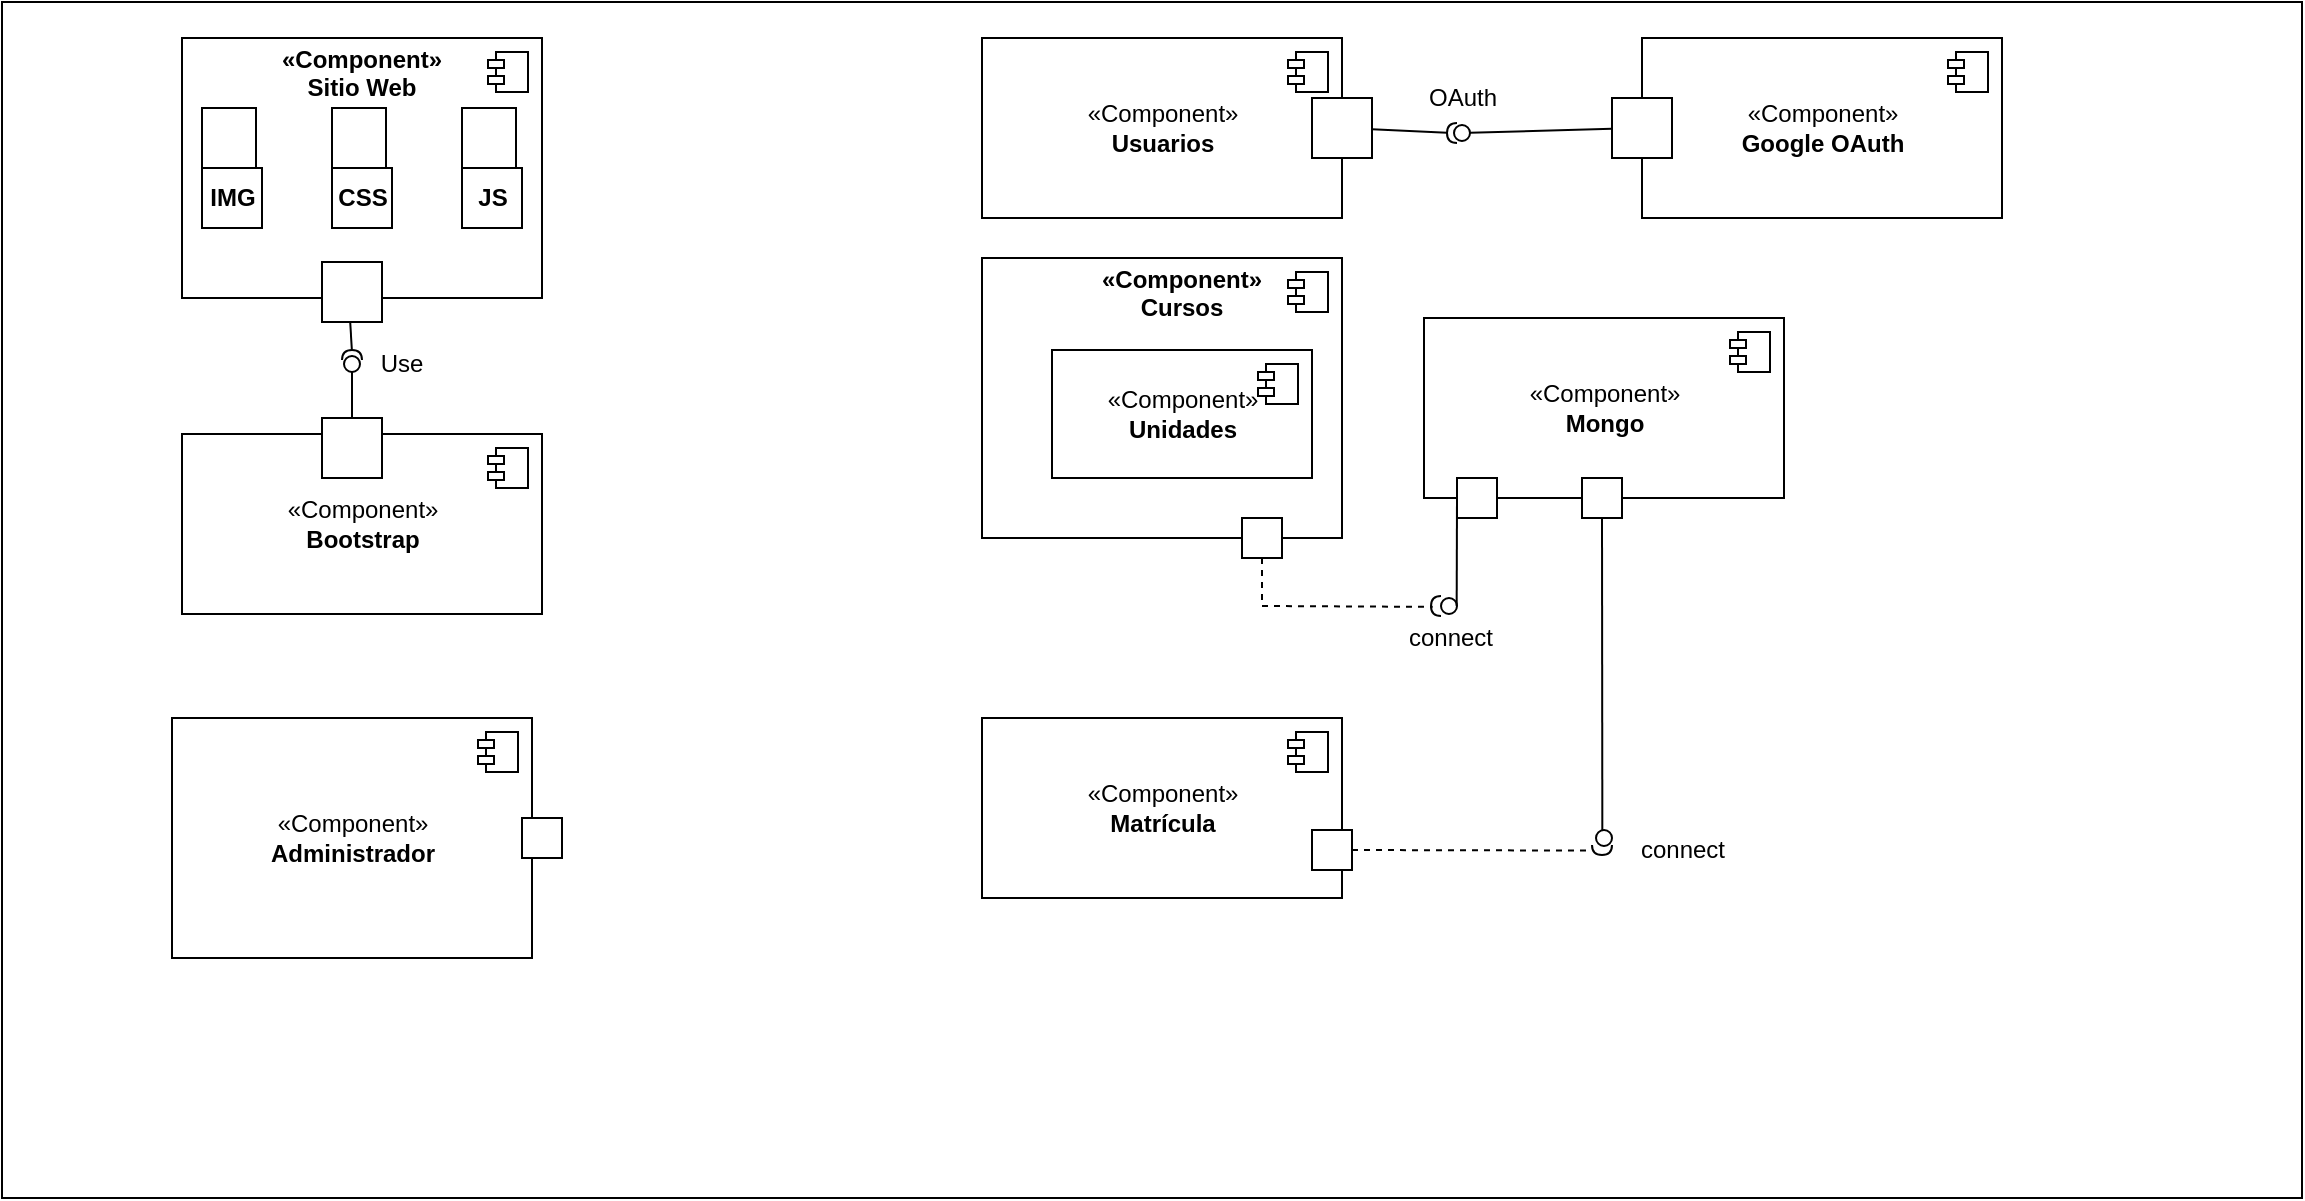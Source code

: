 <mxfile version="16.6.3" type="github">
  <diagram id="pwz0JC942aw1yv_xoSKJ" name="Page-1">
    <mxGraphModel dx="1240" dy="743" grid="1" gridSize="10" guides="1" tooltips="1" connect="1" arrows="1" fold="1" page="1" pageScale="1" pageWidth="827" pageHeight="1169" math="0" shadow="0">
      <root>
        <mxCell id="0" />
        <mxCell id="1" parent="0" />
        <mxCell id="KGvkGtp63Ctycs8mEQUX-10" value="" style="rounded=0;whiteSpace=wrap;html=1;" vertex="1" parent="1">
          <mxGeometry y="2" width="1150" height="598" as="geometry" />
        </mxCell>
        <mxCell id="EURwnSzUpGYA48WqyLTf-1" value="" style="html=1;dropTarget=0;" parent="1" vertex="1">
          <mxGeometry x="90" y="20" width="180" height="130" as="geometry" />
        </mxCell>
        <mxCell id="EURwnSzUpGYA48WqyLTf-2" value="" style="shape=module;jettyWidth=8;jettyHeight=4;" parent="EURwnSzUpGYA48WqyLTf-1" vertex="1">
          <mxGeometry x="1" width="20" height="20" relative="1" as="geometry">
            <mxPoint x="-27" y="7" as="offset" />
          </mxGeometry>
        </mxCell>
        <mxCell id="EURwnSzUpGYA48WqyLTf-3" value="«Component»&lt;br&gt;&lt;b&gt;Usuarios&lt;/b&gt;" style="html=1;dropTarget=0;" parent="1" vertex="1">
          <mxGeometry x="490" y="20" width="180" height="90" as="geometry" />
        </mxCell>
        <mxCell id="EURwnSzUpGYA48WqyLTf-4" value="" style="shape=module;jettyWidth=8;jettyHeight=4;" parent="EURwnSzUpGYA48WqyLTf-3" vertex="1">
          <mxGeometry x="1" width="20" height="20" relative="1" as="geometry">
            <mxPoint x="-27" y="7" as="offset" />
          </mxGeometry>
        </mxCell>
        <mxCell id="EURwnSzUpGYA48WqyLTf-5" value="" style="html=1;dropTarget=0;" parent="1" vertex="1">
          <mxGeometry x="490" y="130" width="180" height="140" as="geometry" />
        </mxCell>
        <mxCell id="EURwnSzUpGYA48WqyLTf-6" value="" style="shape=module;jettyWidth=8;jettyHeight=4;" parent="EURwnSzUpGYA48WqyLTf-5" vertex="1">
          <mxGeometry x="1" width="20" height="20" relative="1" as="geometry">
            <mxPoint x="-27" y="7" as="offset" />
          </mxGeometry>
        </mxCell>
        <mxCell id="EURwnSzUpGYA48WqyLTf-13" value="" style="endArrow=none;html=1;rounded=0;align=center;verticalAlign=top;endFill=0;labelBackgroundColor=none;endSize=2;" parent="1" source="EURwnSzUpGYA48WqyLTf-12" target="EURwnSzUpGYA48WqyLTf-14" edge="1">
          <mxGeometry relative="1" as="geometry" />
        </mxCell>
        <mxCell id="EURwnSzUpGYA48WqyLTf-14" value="" style="ellipse;html=1;fontSize=11;align=center;fillColor=none;points=[];aspect=fixed;resizable=0;verticalAlign=bottom;labelPosition=center;verticalLabelPosition=top;flipH=1;" parent="1" vertex="1">
          <mxGeometry x="726" y="63.5" width="8" height="8" as="geometry" />
        </mxCell>
        <mxCell id="EURwnSzUpGYA48WqyLTf-16" value="OAuth" style="text;html=1;align=center;verticalAlign=middle;resizable=0;points=[];autosize=1;strokeColor=none;fillColor=none;" parent="1" vertex="1">
          <mxGeometry x="705" y="40" width="50" height="20" as="geometry" />
        </mxCell>
        <mxCell id="EURwnSzUpGYA48WqyLTf-25" value="«Component»&lt;br&gt;&lt;b&gt;Matrícula&lt;/b&gt;" style="html=1;dropTarget=0;" parent="1" vertex="1">
          <mxGeometry x="490" y="360" width="180" height="90" as="geometry" />
        </mxCell>
        <mxCell id="EURwnSzUpGYA48WqyLTf-26" value="" style="shape=module;jettyWidth=8;jettyHeight=4;" parent="EURwnSzUpGYA48WqyLTf-25" vertex="1">
          <mxGeometry x="1" width="20" height="20" relative="1" as="geometry">
            <mxPoint x="-27" y="7" as="offset" />
          </mxGeometry>
        </mxCell>
        <mxCell id="C9Q3XTzdTyIVGIK0IBnI-1" value="«Component»&lt;br&gt;&lt;b&gt;Bootstrap&lt;/b&gt;" style="html=1;dropTarget=0;" parent="1" vertex="1">
          <mxGeometry x="90" y="218" width="180" height="90" as="geometry" />
        </mxCell>
        <mxCell id="C9Q3XTzdTyIVGIK0IBnI-2" value="" style="shape=module;jettyWidth=8;jettyHeight=4;" parent="C9Q3XTzdTyIVGIK0IBnI-1" vertex="1">
          <mxGeometry x="1" width="20" height="20" relative="1" as="geometry">
            <mxPoint x="-27" y="7" as="offset" />
          </mxGeometry>
        </mxCell>
        <mxCell id="C9Q3XTzdTyIVGIK0IBnI-3" value="«Component»&lt;br&gt;&lt;b&gt;Mongo&lt;/b&gt;" style="html=1;dropTarget=0;" parent="1" vertex="1">
          <mxGeometry x="711" y="160" width="180" height="90" as="geometry" />
        </mxCell>
        <mxCell id="C9Q3XTzdTyIVGIK0IBnI-4" value="" style="shape=module;jettyWidth=8;jettyHeight=4;" parent="C9Q3XTzdTyIVGIK0IBnI-3" vertex="1">
          <mxGeometry x="1" width="20" height="20" relative="1" as="geometry">
            <mxPoint x="-27" y="7" as="offset" />
          </mxGeometry>
        </mxCell>
        <mxCell id="C9Q3XTzdTyIVGIK0IBnI-11" value="" style="html=1;rounded=0;" parent="1" vertex="1">
          <mxGeometry x="655" y="416" width="20" height="20" as="geometry" />
        </mxCell>
        <mxCell id="C9Q3XTzdTyIVGIK0IBnI-17" value="" style="html=1;rounded=0;" parent="1" vertex="1">
          <mxGeometry x="790" y="240" width="20" height="20" as="geometry" />
        </mxCell>
        <mxCell id="C9Q3XTzdTyIVGIK0IBnI-23" value="" style="endArrow=none;html=1;rounded=0;align=center;verticalAlign=top;endFill=0;labelBackgroundColor=none;endSize=2;exitX=0.5;exitY=1;exitDx=0;exitDy=0;entryX=0.604;entryY=-0.007;entryDx=0;entryDy=0;entryPerimeter=0;" parent="1" source="C9Q3XTzdTyIVGIK0IBnI-17" target="C9Q3XTzdTyIVGIK0IBnI-28" edge="1">
          <mxGeometry relative="1" as="geometry">
            <mxPoint x="520" y="420" as="sourcePoint" />
            <mxPoint x="520" y="374" as="targetPoint" />
          </mxGeometry>
        </mxCell>
        <mxCell id="C9Q3XTzdTyIVGIK0IBnI-28" value="" style="ellipse;html=1;fontSize=11;align=center;fillColor=none;points=[];aspect=fixed;resizable=0;verticalAlign=bottom;labelPosition=center;verticalLabelPosition=top;flipH=1;" parent="1" vertex="1">
          <mxGeometry x="797" y="416" width="8" height="8" as="geometry" />
        </mxCell>
        <mxCell id="C9Q3XTzdTyIVGIK0IBnI-36" value="" style="html=1;rounded=0;" parent="1" vertex="1">
          <mxGeometry x="727.5" y="240" width="20" height="20" as="geometry" />
        </mxCell>
        <mxCell id="C9Q3XTzdTyIVGIK0IBnI-37" value="" style="endArrow=none;html=1;rounded=0;align=center;verticalAlign=top;endFill=0;labelBackgroundColor=none;endSize=2;exitX=0;exitY=0.5;exitDx=0;exitDy=0;entryX=0.02;entryY=0.496;entryDx=0;entryDy=0;entryPerimeter=0;" parent="1" source="C9Q3XTzdTyIVGIK0IBnI-36" target="C9Q3XTzdTyIVGIK0IBnI-38" edge="1">
          <mxGeometry relative="1" as="geometry">
            <mxPoint x="420" y="360" as="sourcePoint" />
            <mxPoint x="420" y="314" as="targetPoint" />
          </mxGeometry>
        </mxCell>
        <mxCell id="C9Q3XTzdTyIVGIK0IBnI-38" value="" style="ellipse;html=1;fontSize=11;align=center;fillColor=none;points=[];aspect=fixed;resizable=0;verticalAlign=bottom;labelPosition=center;verticalLabelPosition=top;flipH=1;" parent="1" vertex="1">
          <mxGeometry x="719.5" y="300" width="8" height="8" as="geometry" />
        </mxCell>
        <mxCell id="C9Q3XTzdTyIVGIK0IBnI-45" value="" style="html=1;rounded=0;" parent="1" vertex="1">
          <mxGeometry x="620" y="260" width="20" height="20" as="geometry" />
        </mxCell>
        <mxCell id="C9Q3XTzdTyIVGIK0IBnI-46" value="" style="endArrow=none;html=1;rounded=0;align=center;verticalAlign=top;endFill=0;labelBackgroundColor=none;endSize=2;exitX=0.5;exitY=1;exitDx=0;exitDy=0;entryX=0.829;entryY=0.543;entryDx=0;entryDy=0;entryPerimeter=0;dashed=1;" parent="1" source="C9Q3XTzdTyIVGIK0IBnI-45" target="C9Q3XTzdTyIVGIK0IBnI-47" edge="1">
          <mxGeometry relative="1" as="geometry">
            <mxPoint x="450" y="300" as="sourcePoint" />
            <mxPoint x="450" y="254" as="targetPoint" />
            <Array as="points">
              <mxPoint x="630" y="304" />
            </Array>
          </mxGeometry>
        </mxCell>
        <mxCell id="C9Q3XTzdTyIVGIK0IBnI-47" value="" style="shape=requiredInterface;html=1;fontSize=11;align=center;fillColor=none;points=[];aspect=fixed;resizable=0;verticalAlign=bottom;labelPosition=center;verticalLabelPosition=top;flipH=1;direction=east;" parent="1" vertex="1">
          <mxGeometry x="714.5" y="299" width="5" height="10" as="geometry" />
        </mxCell>
        <mxCell id="C9Q3XTzdTyIVGIK0IBnI-48" value="connect" style="text;html=1;align=center;verticalAlign=middle;resizable=0;points=[];autosize=1;strokeColor=none;fillColor=none;" parent="1" vertex="1">
          <mxGeometry x="693.5" y="310" width="60" height="20" as="geometry" />
        </mxCell>
        <mxCell id="C9Q3XTzdTyIVGIK0IBnI-16" value="" style="endArrow=none;html=1;rounded=0;align=center;verticalAlign=top;endFill=0;labelBackgroundColor=none;endSize=2;entryX=0.556;entryY=-0.011;entryDx=0;entryDy=0;entryPerimeter=0;dashed=1;exitX=1;exitY=0.5;exitDx=0;exitDy=0;" parent="1" source="C9Q3XTzdTyIVGIK0IBnI-11" target="C9Q3XTzdTyIVGIK0IBnI-24" edge="1">
          <mxGeometry relative="1" as="geometry">
            <mxPoint x="600" y="420" as="sourcePoint" />
            <mxPoint x="5" y="-20" as="targetPoint" />
          </mxGeometry>
        </mxCell>
        <mxCell id="C9Q3XTzdTyIVGIK0IBnI-24" value="" style="shape=requiredInterface;html=1;fontSize=11;align=center;fillColor=none;points=[];aspect=fixed;resizable=0;verticalAlign=bottom;labelPosition=center;verticalLabelPosition=top;flipH=1;direction=south;" parent="1" vertex="1">
          <mxGeometry x="795" y="423.5" width="10" height="5" as="geometry" />
        </mxCell>
        <mxCell id="C9Q3XTzdTyIVGIK0IBnI-50" value="connect" style="text;html=1;align=center;verticalAlign=middle;resizable=0;points=[];autosize=1;strokeColor=none;fillColor=none;" parent="1" vertex="1">
          <mxGeometry x="810" y="416" width="60" height="20" as="geometry" />
        </mxCell>
        <mxCell id="KGvkGtp63Ctycs8mEQUX-1" value="«Component»&lt;br&gt;&lt;b&gt;Google OAuth&lt;/b&gt;" style="html=1;dropTarget=0;" vertex="1" parent="1">
          <mxGeometry x="820" y="20" width="180" height="90" as="geometry" />
        </mxCell>
        <mxCell id="KGvkGtp63Ctycs8mEQUX-2" value="" style="shape=module;jettyWidth=8;jettyHeight=4;" vertex="1" parent="KGvkGtp63Ctycs8mEQUX-1">
          <mxGeometry x="1" width="20" height="20" relative="1" as="geometry">
            <mxPoint x="-27" y="7" as="offset" />
          </mxGeometry>
        </mxCell>
        <mxCell id="KGvkGtp63Ctycs8mEQUX-3" style="edgeStyle=orthogonalEdgeStyle;rounded=0;orthogonalLoop=1;jettySize=auto;html=1;exitX=0.5;exitY=1;exitDx=0;exitDy=0;" edge="1" parent="1" source="KGvkGtp63Ctycs8mEQUX-1" target="KGvkGtp63Ctycs8mEQUX-1">
          <mxGeometry relative="1" as="geometry" />
        </mxCell>
        <mxCell id="EURwnSzUpGYA48WqyLTf-12" value="" style="html=1;rounded=0;" parent="1" vertex="1">
          <mxGeometry x="805" y="50" width="30" height="30" as="geometry" />
        </mxCell>
        <mxCell id="EURwnSzUpGYA48WqyLTf-9" value="" style="html=1;rounded=0;" parent="1" vertex="1">
          <mxGeometry x="655" y="50" width="30" height="30" as="geometry" />
        </mxCell>
        <mxCell id="EURwnSzUpGYA48WqyLTf-10" value="" style="endArrow=none;html=1;rounded=0;align=center;verticalAlign=top;endFill=0;labelBackgroundColor=none;endSize=2;" parent="1" source="EURwnSzUpGYA48WqyLTf-9" target="EURwnSzUpGYA48WqyLTf-11" edge="1">
          <mxGeometry relative="1" as="geometry" />
        </mxCell>
        <mxCell id="EURwnSzUpGYA48WqyLTf-11" value="" style="shape=requiredInterface;html=1;fontSize=11;align=center;fillColor=none;points=[];aspect=fixed;resizable=0;verticalAlign=bottom;labelPosition=center;verticalLabelPosition=top;flipH=1;direction=east;" parent="1" vertex="1">
          <mxGeometry x="722.5" y="62.5" width="5" height="10" as="geometry" />
        </mxCell>
        <mxCell id="KGvkGtp63Ctycs8mEQUX-5" value="«Component»&#xa;Cursos" style="text;align=center;fontStyle=1;verticalAlign=middle;spacingLeft=3;spacingRight=3;strokeColor=none;rotatable=0;points=[[0,0.5],[1,0.5]];portConstraint=eastwest;" vertex="1" parent="1">
          <mxGeometry x="550" y="134" width="80" height="26" as="geometry" />
        </mxCell>
        <mxCell id="KGvkGtp63Ctycs8mEQUX-8" value="«Component»&lt;br&gt;&lt;b&gt;Unidades&lt;/b&gt;" style="html=1;dropTarget=0;" vertex="1" parent="1">
          <mxGeometry x="525" y="176" width="130" height="64" as="geometry" />
        </mxCell>
        <mxCell id="KGvkGtp63Ctycs8mEQUX-9" value="" style="shape=module;jettyWidth=8;jettyHeight=4;" vertex="1" parent="KGvkGtp63Ctycs8mEQUX-8">
          <mxGeometry x="1" width="20" height="20" relative="1" as="geometry">
            <mxPoint x="-27" y="7" as="offset" />
          </mxGeometry>
        </mxCell>
        <mxCell id="KGvkGtp63Ctycs8mEQUX-11" value="" style="html=1;rounded=0;" vertex="1" parent="1">
          <mxGeometry x="160" y="210" width="30" height="30" as="geometry" />
        </mxCell>
        <mxCell id="KGvkGtp63Ctycs8mEQUX-12" value="" style="html=1;rounded=0;" vertex="1" parent="1">
          <mxGeometry x="160" y="132" width="30" height="30" as="geometry" />
        </mxCell>
        <mxCell id="KGvkGtp63Ctycs8mEQUX-14" value="" style="ellipse;html=1;fontSize=11;align=center;fillColor=none;points=[];aspect=fixed;resizable=0;verticalAlign=bottom;labelPosition=center;verticalLabelPosition=top;flipH=1;" vertex="1" parent="1">
          <mxGeometry x="171" y="179" width="8" height="8" as="geometry" />
        </mxCell>
        <mxCell id="KGvkGtp63Ctycs8mEQUX-15" value="" style="endArrow=none;html=1;rounded=0;align=center;verticalAlign=top;endFill=0;labelBackgroundColor=none;endSize=2;exitX=0.5;exitY=0;exitDx=0;exitDy=0;" edge="1" parent="1" source="KGvkGtp63Ctycs8mEQUX-11" target="KGvkGtp63Ctycs8mEQUX-14">
          <mxGeometry relative="1" as="geometry">
            <mxPoint x="175" y="210.0" as="sourcePoint" />
            <mxPoint x="175" y="170.0" as="targetPoint" />
            <Array as="points" />
          </mxGeometry>
        </mxCell>
        <mxCell id="KGvkGtp63Ctycs8mEQUX-16" value="" style="shape=requiredInterface;html=1;fontSize=11;align=center;fillColor=none;points=[];aspect=fixed;resizable=0;verticalAlign=bottom;labelPosition=center;verticalLabelPosition=top;flipH=1;direction=north;" vertex="1" parent="1">
          <mxGeometry x="170" y="176" width="10" height="5" as="geometry" />
        </mxCell>
        <mxCell id="KGvkGtp63Ctycs8mEQUX-18" value="" style="endArrow=none;html=1;rounded=0;align=center;verticalAlign=top;endFill=0;labelBackgroundColor=none;endSize=2;exitX=0.5;exitY=0;exitDx=0;exitDy=0;entryX=0.5;entryY=1;entryDx=0;entryDy=0;" edge="1" parent="1" target="KGvkGtp63Ctycs8mEQUX-12">
          <mxGeometry relative="1" as="geometry">
            <mxPoint x="174" y="162.0" as="sourcePoint" />
            <mxPoint x="174.125" y="127.998" as="targetPoint" />
          </mxGeometry>
        </mxCell>
        <mxCell id="KGvkGtp63Ctycs8mEQUX-19" value="Use" style="text;html=1;strokeColor=none;fillColor=none;align=center;verticalAlign=middle;whiteSpace=wrap;rounded=0;" vertex="1" parent="1">
          <mxGeometry x="170" y="168" width="60" height="30" as="geometry" />
        </mxCell>
        <mxCell id="KGvkGtp63Ctycs8mEQUX-21" value="" style="endArrow=none;html=1;rounded=0;exitX=1.021;exitY=0.508;exitDx=0;exitDy=0;exitPerimeter=0;entryX=0.471;entryY=1.017;entryDx=0;entryDy=0;entryPerimeter=0;" edge="1" parent="1" source="KGvkGtp63Ctycs8mEQUX-16" target="KGvkGtp63Ctycs8mEQUX-12">
          <mxGeometry width="50" height="50" relative="1" as="geometry">
            <mxPoint x="170" y="200" as="sourcePoint" />
            <mxPoint x="220" y="150" as="targetPoint" />
          </mxGeometry>
        </mxCell>
        <mxCell id="KGvkGtp63Ctycs8mEQUX-22" value="«Component»&#xa;Sitio Web" style="text;align=center;fontStyle=1;verticalAlign=middle;spacingLeft=3;spacingRight=3;strokeColor=none;rotatable=0;points=[[0,0.5],[1,0.5]];portConstraint=eastwest;" vertex="1" parent="1">
          <mxGeometry x="140" y="24" width="80" height="26" as="geometry" />
        </mxCell>
        <mxCell id="KGvkGtp63Ctycs8mEQUX-27" value="«Component»&lt;br&gt;&lt;b&gt;Administrador&lt;/b&gt;" style="html=1;dropTarget=0;" vertex="1" parent="1">
          <mxGeometry x="85" y="360" width="180" height="120" as="geometry" />
        </mxCell>
        <mxCell id="KGvkGtp63Ctycs8mEQUX-28" value="" style="shape=module;jettyWidth=8;jettyHeight=4;" vertex="1" parent="KGvkGtp63Ctycs8mEQUX-27">
          <mxGeometry x="1" width="20" height="20" relative="1" as="geometry">
            <mxPoint x="-27" y="7" as="offset" />
          </mxGeometry>
        </mxCell>
        <mxCell id="KGvkGtp63Ctycs8mEQUX-29" value="" style="html=1;rounded=0;" vertex="1" parent="1">
          <mxGeometry x="260" y="410" width="20" height="20" as="geometry" />
        </mxCell>
        <mxCell id="KGvkGtp63Ctycs8mEQUX-32" value="IMG" style="shape=folder;fontStyle=1;tabWidth=80;tabHeight=30;tabPosition=left;html=1;boundedLbl=1;" vertex="1" parent="1">
          <mxGeometry x="100" y="55" width="30" height="60" as="geometry" />
        </mxCell>
        <mxCell id="KGvkGtp63Ctycs8mEQUX-33" value="CSS" style="shape=folder;fontStyle=1;tabWidth=80;tabHeight=30;tabPosition=left;html=1;boundedLbl=1;" vertex="1" parent="1">
          <mxGeometry x="165" y="55" width="30" height="60" as="geometry" />
        </mxCell>
        <mxCell id="KGvkGtp63Ctycs8mEQUX-34" value="JS" style="shape=folder;fontStyle=1;tabWidth=80;tabHeight=30;tabPosition=left;html=1;boundedLbl=1;" vertex="1" parent="1">
          <mxGeometry x="230" y="55" width="30" height="60" as="geometry" />
        </mxCell>
      </root>
    </mxGraphModel>
  </diagram>
</mxfile>
